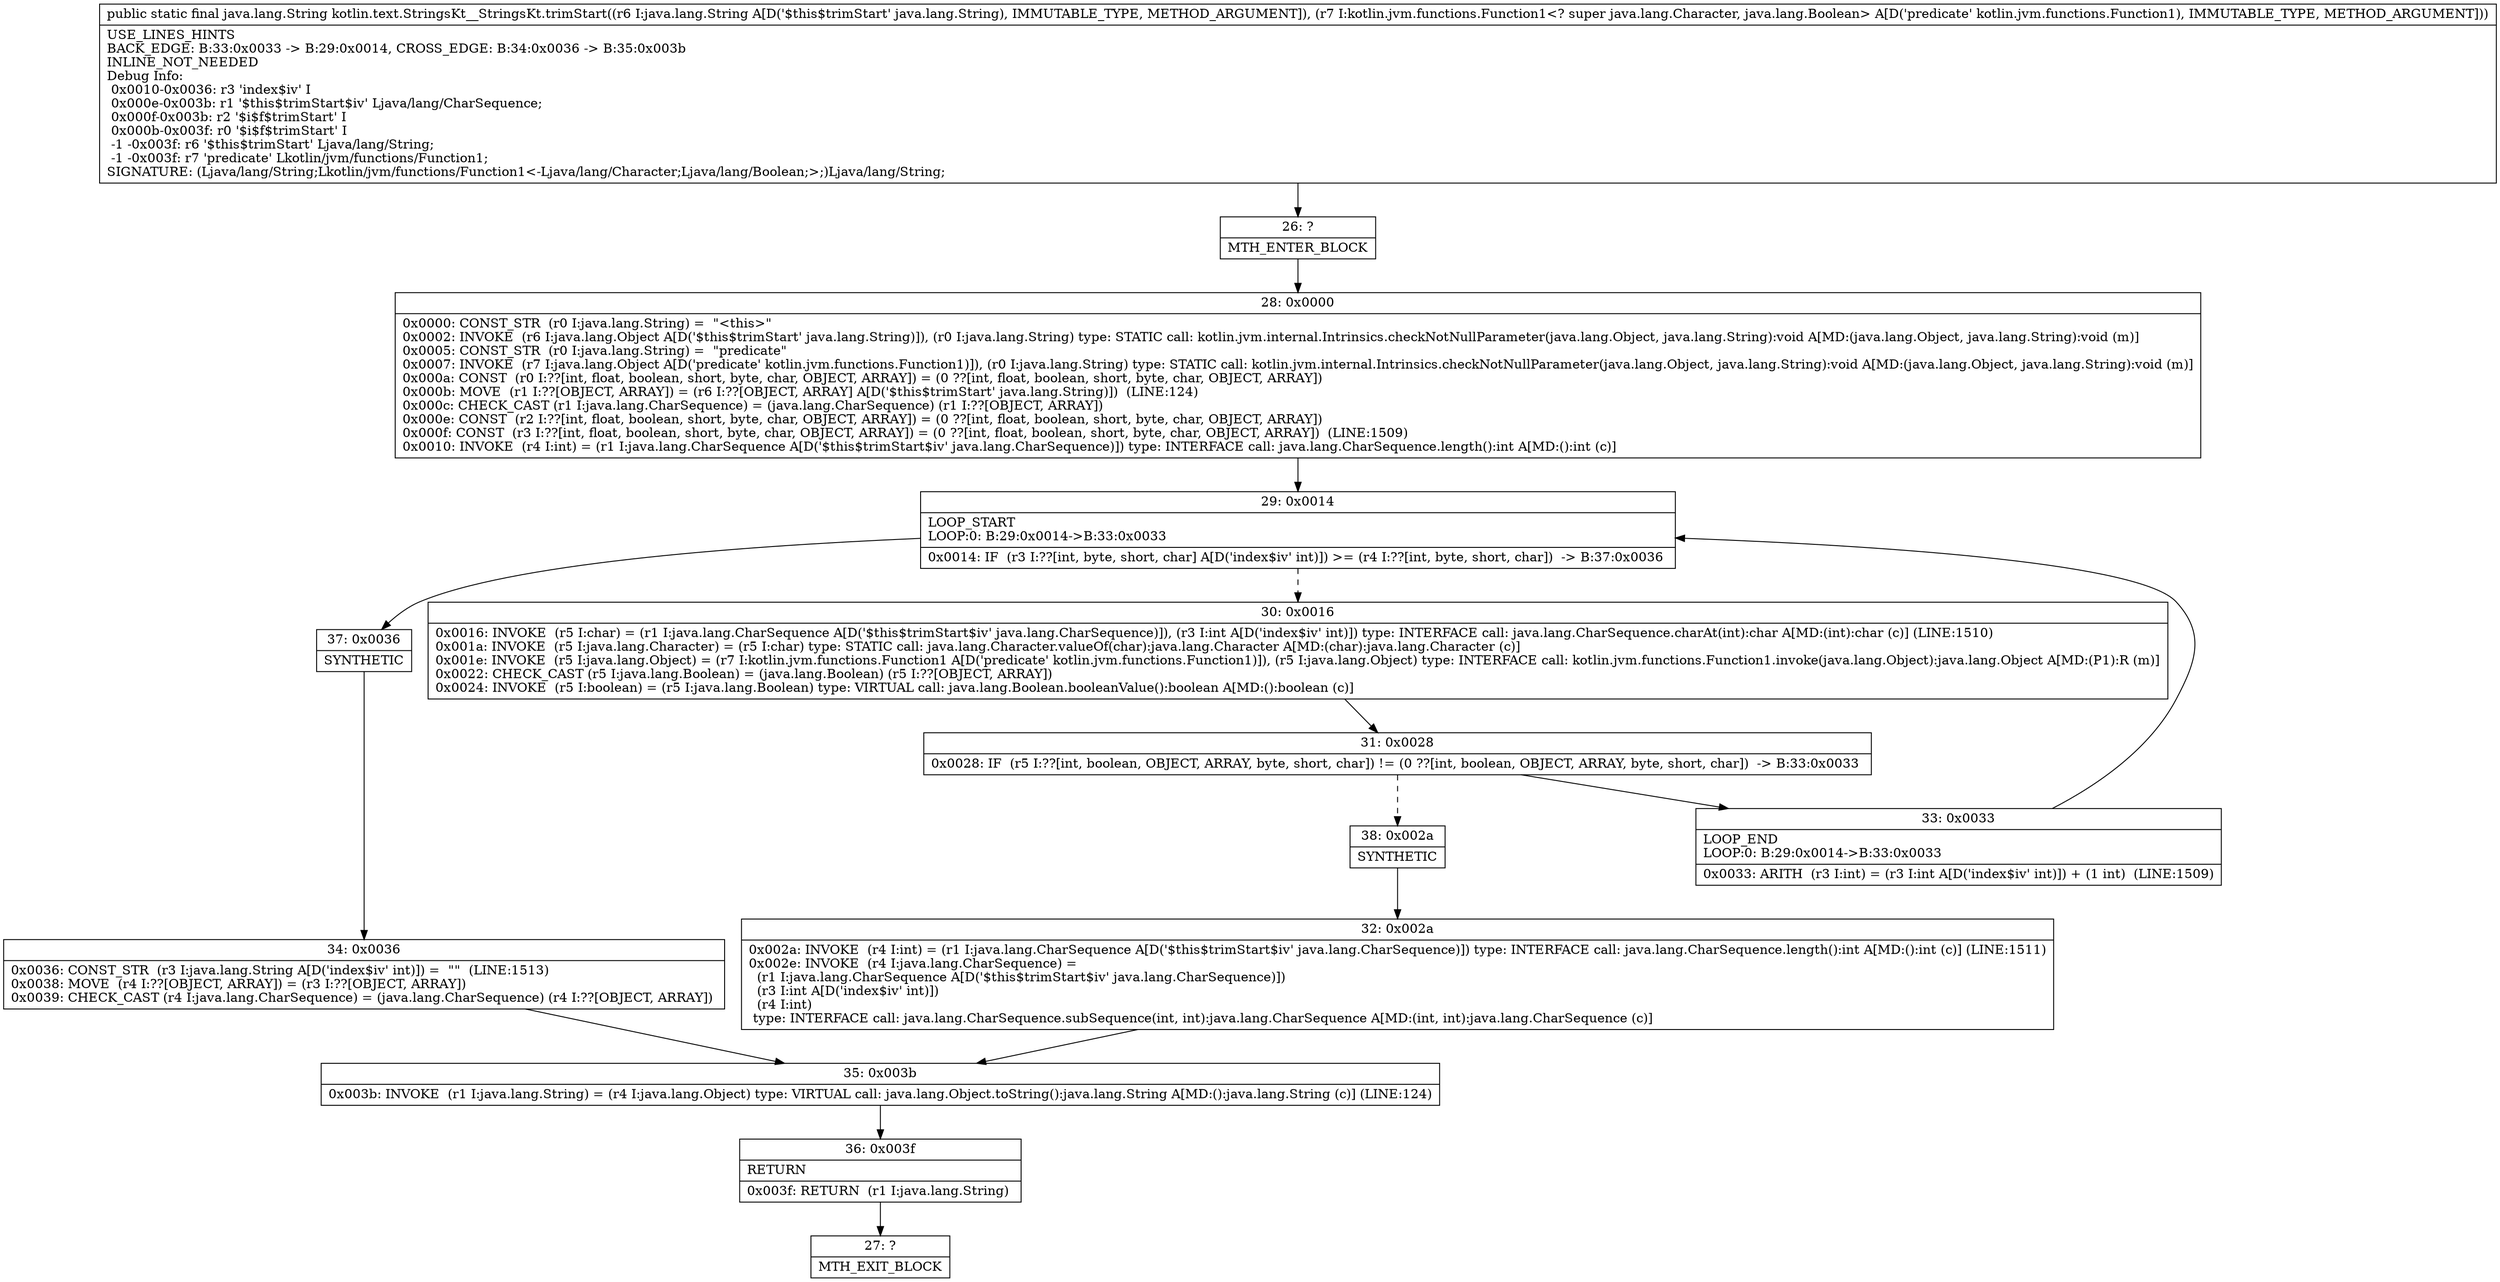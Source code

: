 digraph "CFG forkotlin.text.StringsKt__StringsKt.trimStart(Ljava\/lang\/String;Lkotlin\/jvm\/functions\/Function1;)Ljava\/lang\/String;" {
Node_26 [shape=record,label="{26\:\ ?|MTH_ENTER_BLOCK\l}"];
Node_28 [shape=record,label="{28\:\ 0x0000|0x0000: CONST_STR  (r0 I:java.lang.String) =  \"\<this\>\" \l0x0002: INVOKE  (r6 I:java.lang.Object A[D('$this$trimStart' java.lang.String)]), (r0 I:java.lang.String) type: STATIC call: kotlin.jvm.internal.Intrinsics.checkNotNullParameter(java.lang.Object, java.lang.String):void A[MD:(java.lang.Object, java.lang.String):void (m)]\l0x0005: CONST_STR  (r0 I:java.lang.String) =  \"predicate\" \l0x0007: INVOKE  (r7 I:java.lang.Object A[D('predicate' kotlin.jvm.functions.Function1)]), (r0 I:java.lang.String) type: STATIC call: kotlin.jvm.internal.Intrinsics.checkNotNullParameter(java.lang.Object, java.lang.String):void A[MD:(java.lang.Object, java.lang.String):void (m)]\l0x000a: CONST  (r0 I:??[int, float, boolean, short, byte, char, OBJECT, ARRAY]) = (0 ??[int, float, boolean, short, byte, char, OBJECT, ARRAY]) \l0x000b: MOVE  (r1 I:??[OBJECT, ARRAY]) = (r6 I:??[OBJECT, ARRAY] A[D('$this$trimStart' java.lang.String)])  (LINE:124)\l0x000c: CHECK_CAST (r1 I:java.lang.CharSequence) = (java.lang.CharSequence) (r1 I:??[OBJECT, ARRAY]) \l0x000e: CONST  (r2 I:??[int, float, boolean, short, byte, char, OBJECT, ARRAY]) = (0 ??[int, float, boolean, short, byte, char, OBJECT, ARRAY]) \l0x000f: CONST  (r3 I:??[int, float, boolean, short, byte, char, OBJECT, ARRAY]) = (0 ??[int, float, boolean, short, byte, char, OBJECT, ARRAY])  (LINE:1509)\l0x0010: INVOKE  (r4 I:int) = (r1 I:java.lang.CharSequence A[D('$this$trimStart$iv' java.lang.CharSequence)]) type: INTERFACE call: java.lang.CharSequence.length():int A[MD:():int (c)]\l}"];
Node_29 [shape=record,label="{29\:\ 0x0014|LOOP_START\lLOOP:0: B:29:0x0014\-\>B:33:0x0033\l|0x0014: IF  (r3 I:??[int, byte, short, char] A[D('index$iv' int)]) \>= (r4 I:??[int, byte, short, char])  \-\> B:37:0x0036 \l}"];
Node_30 [shape=record,label="{30\:\ 0x0016|0x0016: INVOKE  (r5 I:char) = (r1 I:java.lang.CharSequence A[D('$this$trimStart$iv' java.lang.CharSequence)]), (r3 I:int A[D('index$iv' int)]) type: INTERFACE call: java.lang.CharSequence.charAt(int):char A[MD:(int):char (c)] (LINE:1510)\l0x001a: INVOKE  (r5 I:java.lang.Character) = (r5 I:char) type: STATIC call: java.lang.Character.valueOf(char):java.lang.Character A[MD:(char):java.lang.Character (c)]\l0x001e: INVOKE  (r5 I:java.lang.Object) = (r7 I:kotlin.jvm.functions.Function1 A[D('predicate' kotlin.jvm.functions.Function1)]), (r5 I:java.lang.Object) type: INTERFACE call: kotlin.jvm.functions.Function1.invoke(java.lang.Object):java.lang.Object A[MD:(P1):R (m)]\l0x0022: CHECK_CAST (r5 I:java.lang.Boolean) = (java.lang.Boolean) (r5 I:??[OBJECT, ARRAY]) \l0x0024: INVOKE  (r5 I:boolean) = (r5 I:java.lang.Boolean) type: VIRTUAL call: java.lang.Boolean.booleanValue():boolean A[MD:():boolean (c)]\l}"];
Node_31 [shape=record,label="{31\:\ 0x0028|0x0028: IF  (r5 I:??[int, boolean, OBJECT, ARRAY, byte, short, char]) != (0 ??[int, boolean, OBJECT, ARRAY, byte, short, char])  \-\> B:33:0x0033 \l}"];
Node_33 [shape=record,label="{33\:\ 0x0033|LOOP_END\lLOOP:0: B:29:0x0014\-\>B:33:0x0033\l|0x0033: ARITH  (r3 I:int) = (r3 I:int A[D('index$iv' int)]) + (1 int)  (LINE:1509)\l}"];
Node_38 [shape=record,label="{38\:\ 0x002a|SYNTHETIC\l}"];
Node_32 [shape=record,label="{32\:\ 0x002a|0x002a: INVOKE  (r4 I:int) = (r1 I:java.lang.CharSequence A[D('$this$trimStart$iv' java.lang.CharSequence)]) type: INTERFACE call: java.lang.CharSequence.length():int A[MD:():int (c)] (LINE:1511)\l0x002e: INVOKE  (r4 I:java.lang.CharSequence) = \l  (r1 I:java.lang.CharSequence A[D('$this$trimStart$iv' java.lang.CharSequence)])\l  (r3 I:int A[D('index$iv' int)])\l  (r4 I:int)\l type: INTERFACE call: java.lang.CharSequence.subSequence(int, int):java.lang.CharSequence A[MD:(int, int):java.lang.CharSequence (c)]\l}"];
Node_35 [shape=record,label="{35\:\ 0x003b|0x003b: INVOKE  (r1 I:java.lang.String) = (r4 I:java.lang.Object) type: VIRTUAL call: java.lang.Object.toString():java.lang.String A[MD:():java.lang.String (c)] (LINE:124)\l}"];
Node_36 [shape=record,label="{36\:\ 0x003f|RETURN\l|0x003f: RETURN  (r1 I:java.lang.String) \l}"];
Node_27 [shape=record,label="{27\:\ ?|MTH_EXIT_BLOCK\l}"];
Node_37 [shape=record,label="{37\:\ 0x0036|SYNTHETIC\l}"];
Node_34 [shape=record,label="{34\:\ 0x0036|0x0036: CONST_STR  (r3 I:java.lang.String A[D('index$iv' int)]) =  \"\"  (LINE:1513)\l0x0038: MOVE  (r4 I:??[OBJECT, ARRAY]) = (r3 I:??[OBJECT, ARRAY]) \l0x0039: CHECK_CAST (r4 I:java.lang.CharSequence) = (java.lang.CharSequence) (r4 I:??[OBJECT, ARRAY]) \l}"];
MethodNode[shape=record,label="{public static final java.lang.String kotlin.text.StringsKt__StringsKt.trimStart((r6 I:java.lang.String A[D('$this$trimStart' java.lang.String), IMMUTABLE_TYPE, METHOD_ARGUMENT]), (r7 I:kotlin.jvm.functions.Function1\<? super java.lang.Character, java.lang.Boolean\> A[D('predicate' kotlin.jvm.functions.Function1), IMMUTABLE_TYPE, METHOD_ARGUMENT]))  | USE_LINES_HINTS\lBACK_EDGE: B:33:0x0033 \-\> B:29:0x0014, CROSS_EDGE: B:34:0x0036 \-\> B:35:0x003b\lINLINE_NOT_NEEDED\lDebug Info:\l  0x0010\-0x0036: r3 'index$iv' I\l  0x000e\-0x003b: r1 '$this$trimStart$iv' Ljava\/lang\/CharSequence;\l  0x000f\-0x003b: r2 '$i$f$trimStart' I\l  0x000b\-0x003f: r0 '$i$f$trimStart' I\l  \-1 \-0x003f: r6 '$this$trimStart' Ljava\/lang\/String;\l  \-1 \-0x003f: r7 'predicate' Lkotlin\/jvm\/functions\/Function1;\lSIGNATURE: (Ljava\/lang\/String;Lkotlin\/jvm\/functions\/Function1\<\-Ljava\/lang\/Character;Ljava\/lang\/Boolean;\>;)Ljava\/lang\/String;\l}"];
MethodNode -> Node_26;Node_26 -> Node_28;
Node_28 -> Node_29;
Node_29 -> Node_30[style=dashed];
Node_29 -> Node_37;
Node_30 -> Node_31;
Node_31 -> Node_33;
Node_31 -> Node_38[style=dashed];
Node_33 -> Node_29;
Node_38 -> Node_32;
Node_32 -> Node_35;
Node_35 -> Node_36;
Node_36 -> Node_27;
Node_37 -> Node_34;
Node_34 -> Node_35;
}

